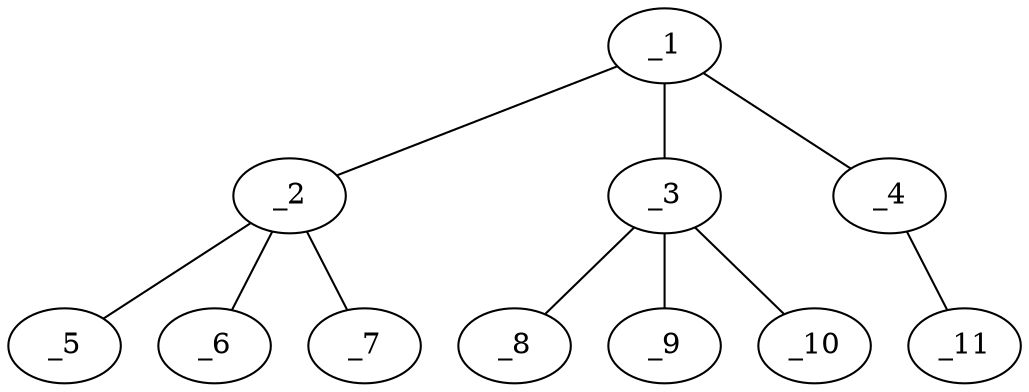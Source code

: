 graph molid16561 {
	_1	 [charge=0,
		chem=1,
		symbol="C  ",
		x="3.7321",
		y="0.317"];
	_2	 [charge=0,
		chem=5,
		symbol="S  ",
		x="4.5981",
		y="0.817"];
	_1 -- _2	 [valence=1];
	_3	 [charge=0,
		chem=5,
		symbol="S  ",
		x="2.866",
		y="0.817"];
	_1 -- _3	 [valence=1];
	_4	 [charge=1,
		chem=4,
		symbol="N  ",
		x="3.7321",
		y="-0.683"];
	_1 -- _4	 [valence=2];
	_5	 [charge=0,
		chem=2,
		symbol="O  ",
		x="5.4641",
		y="1.317"];
	_2 -- _5	 [valence=2];
	_6	 [charge=0,
		chem=2,
		symbol="O  ",
		x="4.0981",
		y="1.683"];
	_2 -- _6	 [valence=2];
	_7	 [charge=0,
		chem=2,
		symbol="O  ",
		x="5.0981",
		y="-0.049"];
	_2 -- _7	 [valence=1];
	_8	 [charge=0,
		chem=2,
		symbol="O  ",
		x=2,
		y="1.317"];
	_3 -- _8	 [valence=2];
	_9	 [charge=0,
		chem=2,
		symbol="O  ",
		x="3.366",
		y="1.683"];
	_3 -- _9	 [valence=2];
	_10	 [charge=0,
		chem=2,
		symbol="O  ",
		x="2.366",
		y="-0.049"];
	_3 -- _10	 [valence=1];
	_11	 [charge="-1",
		chem=4,
		symbol="N  ",
		x="3.7321",
		y="-1.683"];
	_4 -- _11	 [valence=2];
}
